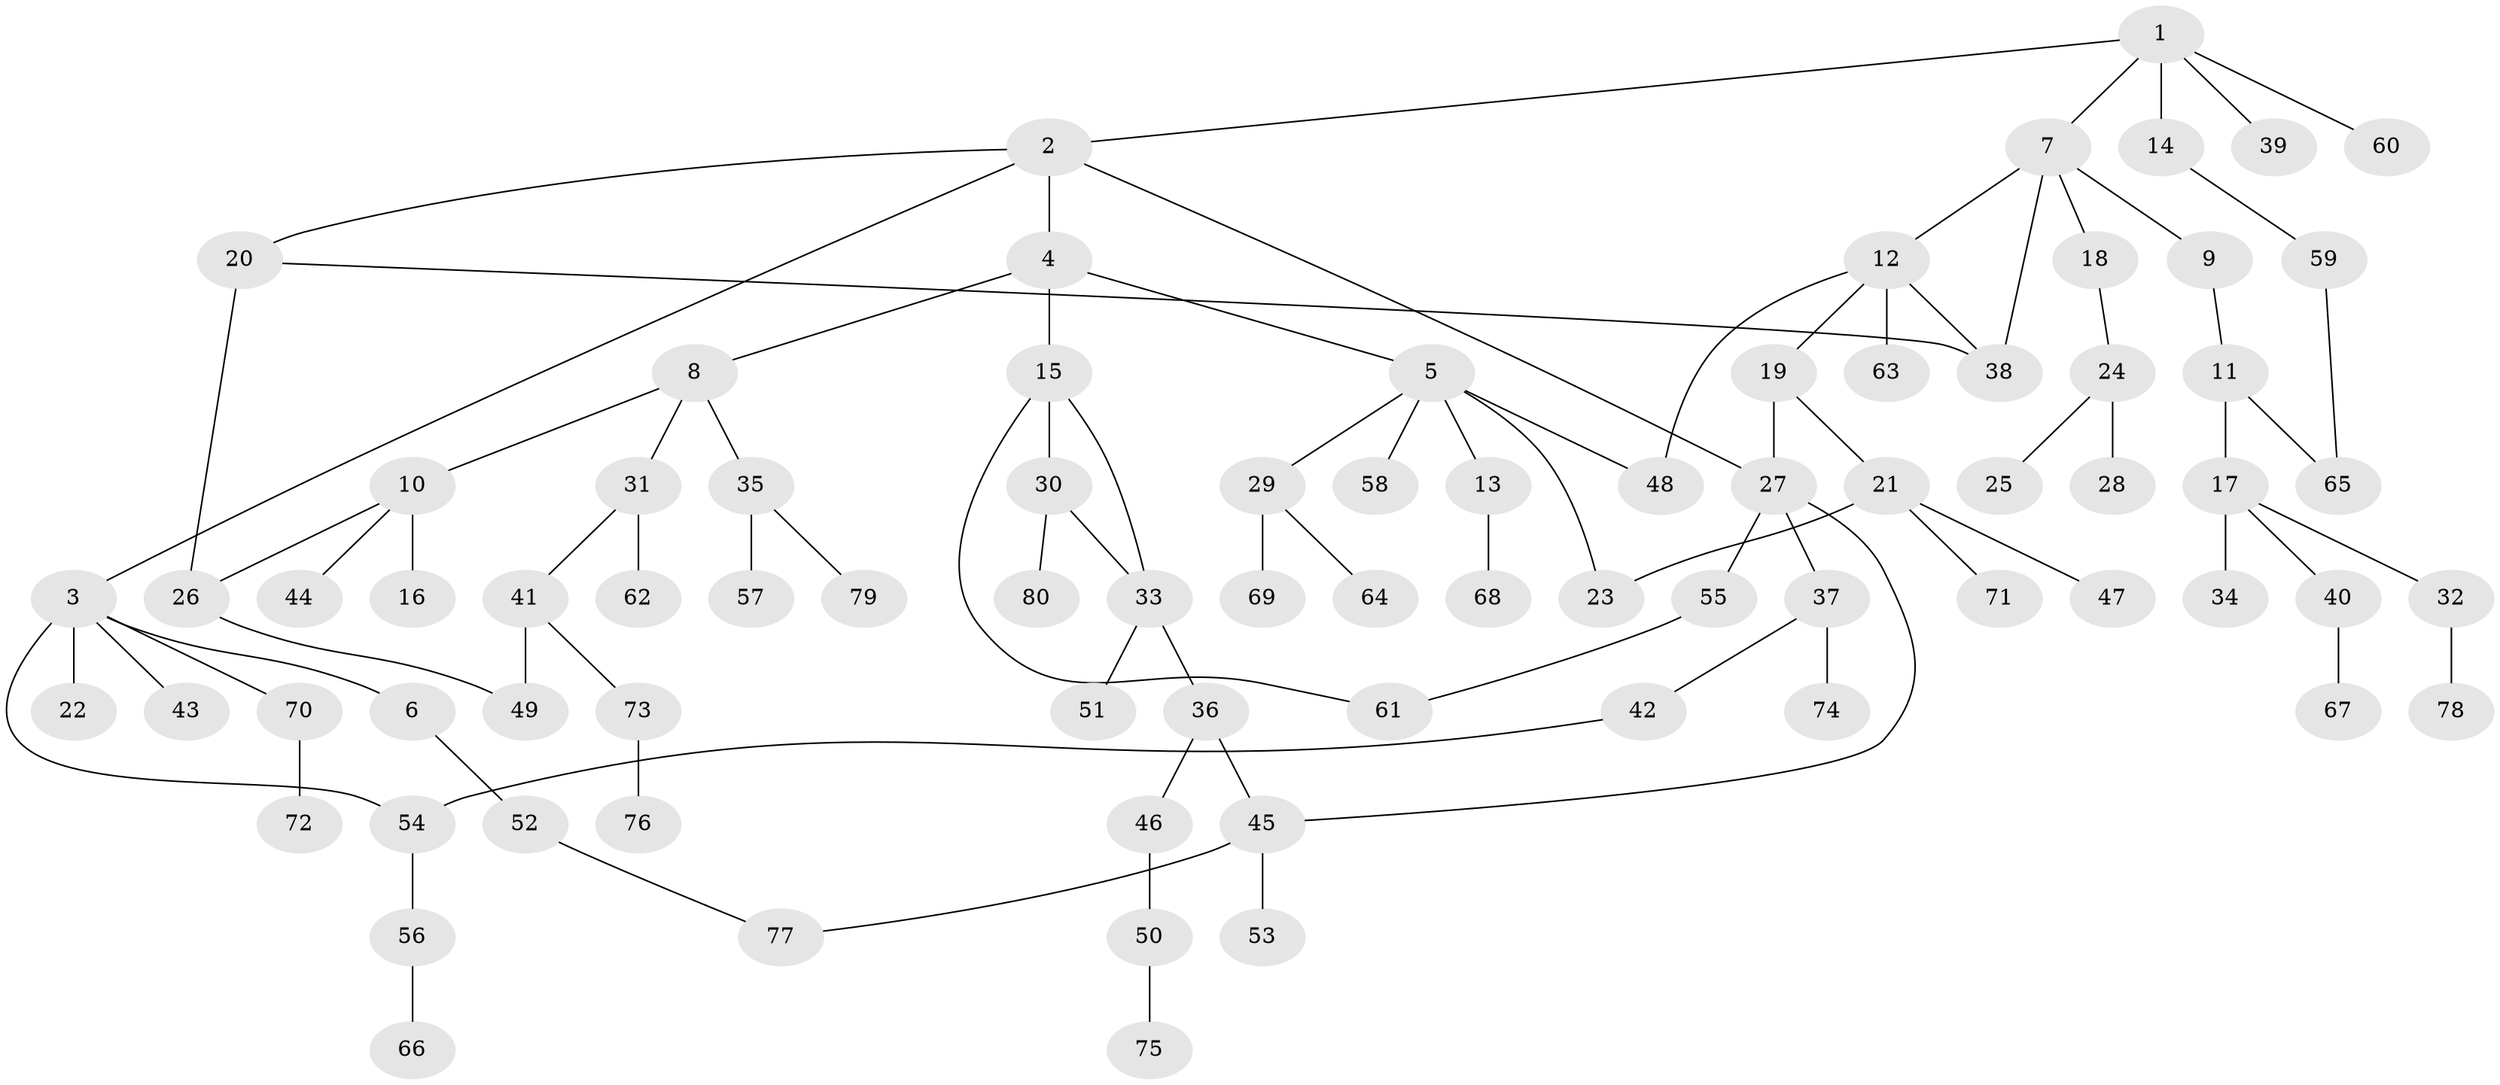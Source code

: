 // coarse degree distribution, {5: 0.09375, 2: 0.28125, 1: 0.28125, 4: 0.0625, 9: 0.03125, 3: 0.21875, 6: 0.03125}
// Generated by graph-tools (version 1.1) at 2025/36/03/04/25 23:36:08]
// undirected, 80 vertices, 92 edges
graph export_dot {
  node [color=gray90,style=filled];
  1;
  2;
  3;
  4;
  5;
  6;
  7;
  8;
  9;
  10;
  11;
  12;
  13;
  14;
  15;
  16;
  17;
  18;
  19;
  20;
  21;
  22;
  23;
  24;
  25;
  26;
  27;
  28;
  29;
  30;
  31;
  32;
  33;
  34;
  35;
  36;
  37;
  38;
  39;
  40;
  41;
  42;
  43;
  44;
  45;
  46;
  47;
  48;
  49;
  50;
  51;
  52;
  53;
  54;
  55;
  56;
  57;
  58;
  59;
  60;
  61;
  62;
  63;
  64;
  65;
  66;
  67;
  68;
  69;
  70;
  71;
  72;
  73;
  74;
  75;
  76;
  77;
  78;
  79;
  80;
  1 -- 2;
  1 -- 7;
  1 -- 14;
  1 -- 39;
  1 -- 60;
  2 -- 3;
  2 -- 4;
  2 -- 20;
  2 -- 27;
  3 -- 6;
  3 -- 22;
  3 -- 43;
  3 -- 70;
  3 -- 54;
  4 -- 5;
  4 -- 8;
  4 -- 15;
  5 -- 13;
  5 -- 23;
  5 -- 29;
  5 -- 48;
  5 -- 58;
  6 -- 52;
  7 -- 9;
  7 -- 12;
  7 -- 18;
  7 -- 38;
  8 -- 10;
  8 -- 31;
  8 -- 35;
  9 -- 11;
  10 -- 16;
  10 -- 26;
  10 -- 44;
  11 -- 17;
  11 -- 65;
  12 -- 19;
  12 -- 38;
  12 -- 63;
  12 -- 48;
  13 -- 68;
  14 -- 59;
  15 -- 30;
  15 -- 33;
  15 -- 61;
  17 -- 32;
  17 -- 34;
  17 -- 40;
  18 -- 24;
  19 -- 21;
  19 -- 27;
  20 -- 38;
  20 -- 26;
  21 -- 47;
  21 -- 71;
  21 -- 23;
  24 -- 25;
  24 -- 28;
  26 -- 49;
  27 -- 37;
  27 -- 45;
  27 -- 55;
  29 -- 64;
  29 -- 69;
  30 -- 33;
  30 -- 80;
  31 -- 41;
  31 -- 62;
  32 -- 78;
  33 -- 36;
  33 -- 51;
  35 -- 57;
  35 -- 79;
  36 -- 46;
  36 -- 45;
  37 -- 42;
  37 -- 74;
  40 -- 67;
  41 -- 49;
  41 -- 73;
  42 -- 54;
  45 -- 53;
  45 -- 77;
  46 -- 50;
  50 -- 75;
  52 -- 77;
  54 -- 56;
  55 -- 61;
  56 -- 66;
  59 -- 65;
  70 -- 72;
  73 -- 76;
}
